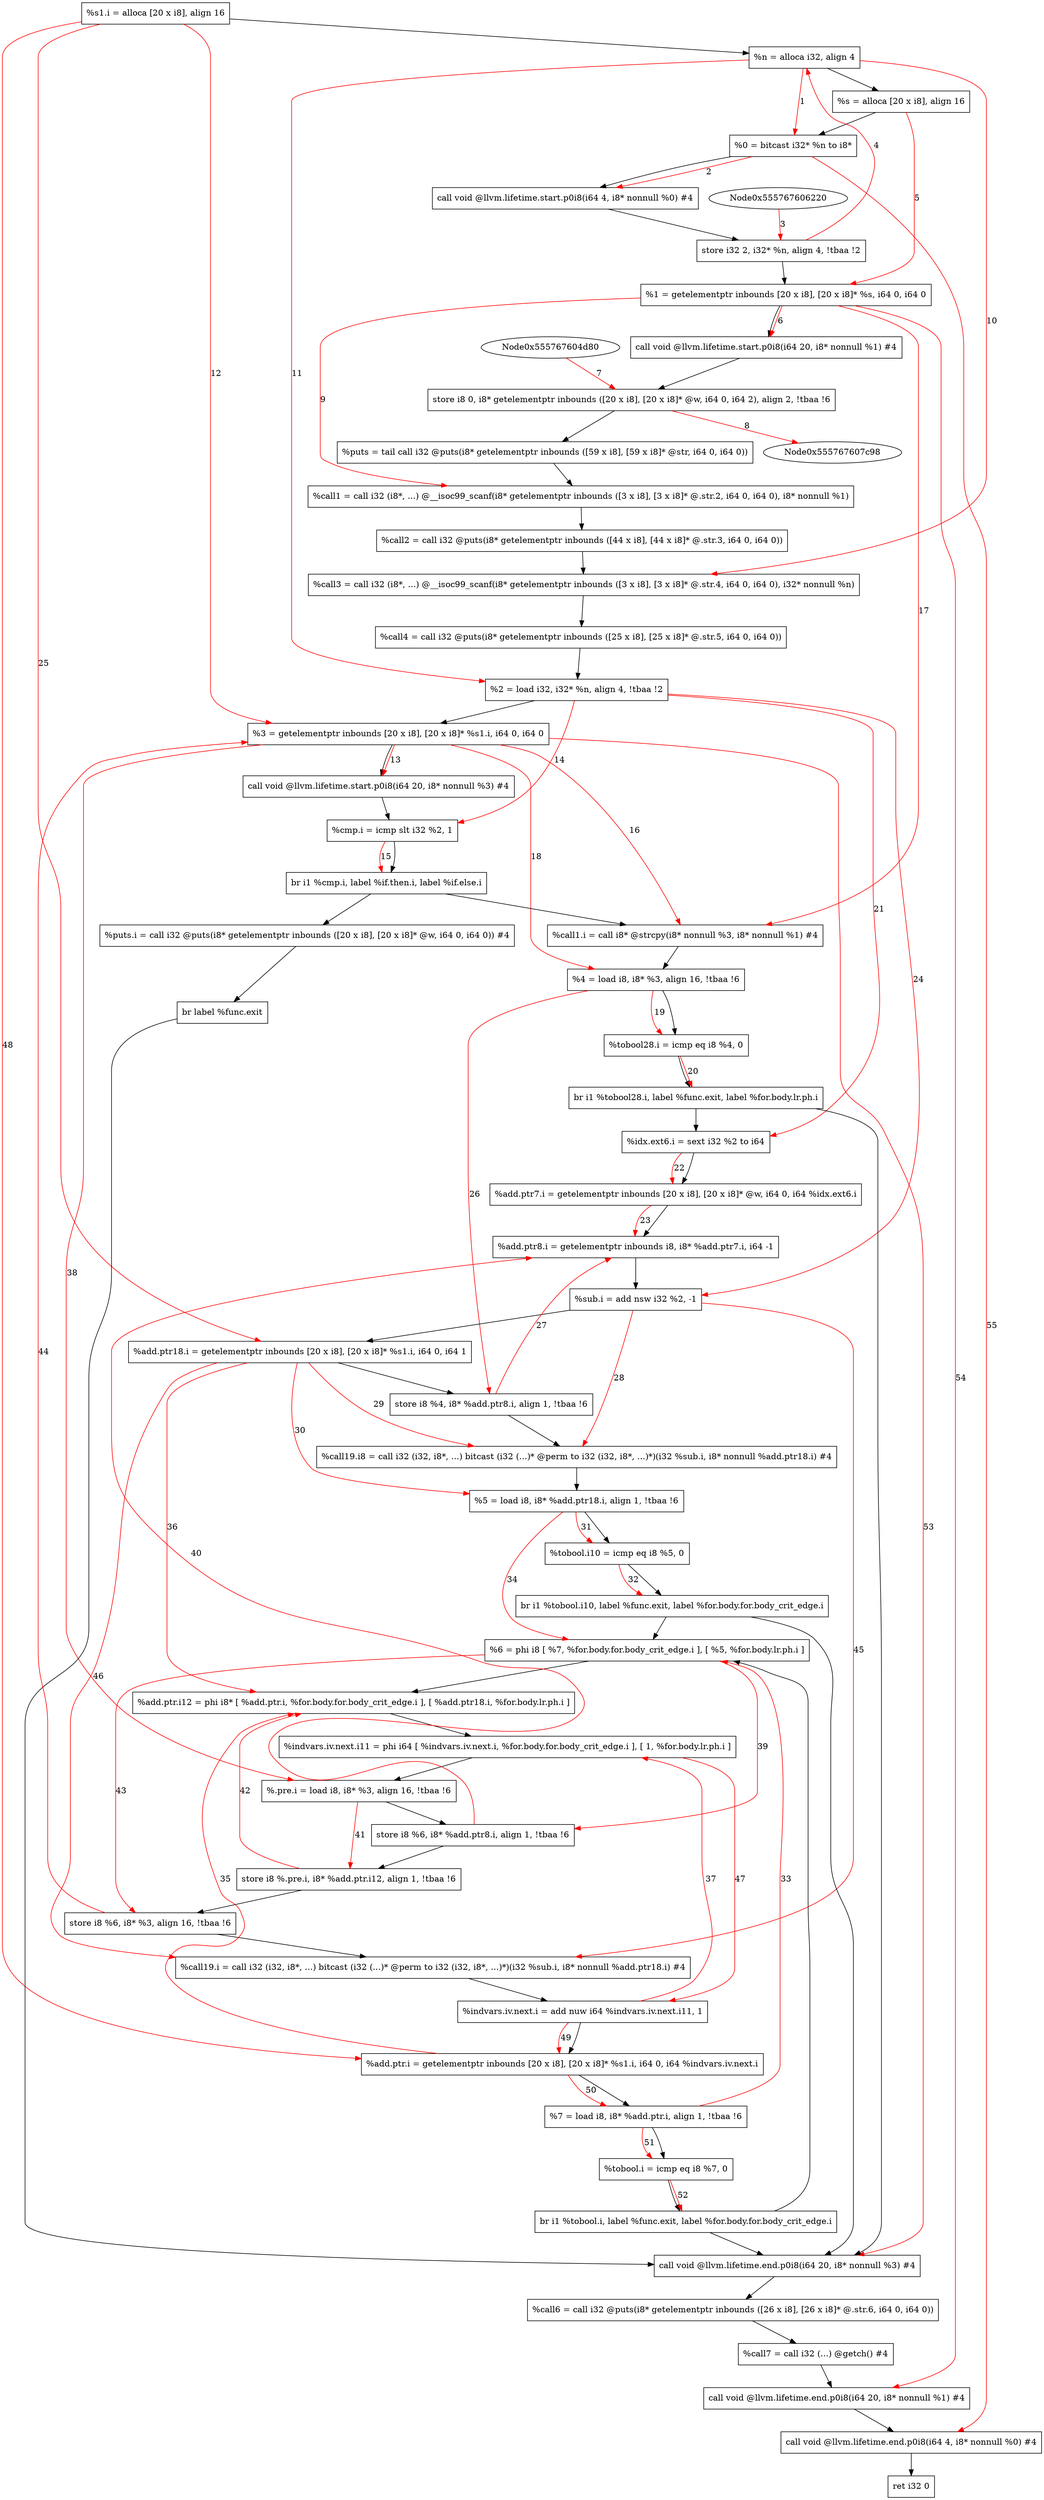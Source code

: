 digraph "CDFG for'main' function" {
	Node0x555767605c58[shape=record, label="  %s1.i = alloca [20 x i8], align 16"]
	Node0x5557676064a8[shape=record, label="  %n = alloca i32, align 4"]
	Node0x5557676076b8[shape=record, label="  %s = alloca [20 x i8], align 16"]
	Node0x555767607738[shape=record, label="  %0 = bitcast i32* %n to i8*"]
	Node0x555767607848[shape=record, label="  call void @llvm.lifetime.start.p0i8(i64 4, i8* nonnull %0) #4"]
	Node0x555767607920[shape=record, label="  store i32 2, i32* %n, align 4, !tbaa !2"]
	Node0x555767607ac8[shape=record, label="  %1 = getelementptr inbounds [20 x i8], [20 x i8]* %s, i64 0, i64 0"]
	Node0x555767607ba8[shape=record, label="  call void @llvm.lifetime.start.p0i8(i64 20, i8* nonnull %1) #4"]
	Node0x555767607d00[shape=record, label="  store i8 0, i8* getelementptr inbounds ([20 x i8], [20 x i8]* @w, i64 0, i64 2), align 2, !tbaa !6"]
	Node0x555767607e00[shape=record, label="  %puts = tail call i32 @puts(i8* getelementptr inbounds ([59 x i8], [59 x i8]* @str, i64 0, i64 0))"]
	Node0x555767608868[shape=record, label="  %call1 = call i32 (i8*, ...) @__isoc99_scanf(i8* getelementptr inbounds ([3 x i8], [3 x i8]* @.str.2, i64 0, i64 0), i8* nonnull %1)"]
	Node0x5557676089e0[shape=record, label="  %call2 = call i32 @puts(i8* getelementptr inbounds ([44 x i8], [44 x i8]* @.str.3, i64 0, i64 0))"]
	Node0x555767608b68[shape=record, label="  %call3 = call i32 (i8*, ...) @__isoc99_scanf(i8* getelementptr inbounds ([3 x i8], [3 x i8]* @.str.4, i64 0, i64 0), i32* nonnull %n)"]
	Node0x555767608ce0[shape=record, label="  %call4 = call i32 @puts(i8* getelementptr inbounds ([25 x i8], [25 x i8]* @.str.5, i64 0, i64 0))"]
	Node0x555767608d98[shape=record, label="  %2 = load i32, i32* %n, align 4, !tbaa !2"]
	Node0x555767609468[shape=record, label="  %3 = getelementptr inbounds [20 x i8], [20 x i8]* %s1.i, i64 0, i64 0"]
	Node0x5557676095a8[shape=record, label="  call void @llvm.lifetime.start.p0i8(i64 20, i8* nonnull %3) #4"]
	Node0x555767609680[shape=record, label="  %cmp.i = icmp slt i32 %2, 1"]
	Node0x555767609868[shape=record, label="  br i1 %cmp.i, label %if.then.i, label %if.else.i"]
	Node0x555767609900[shape=record, label="  %puts.i = call i32 @puts(i8* getelementptr inbounds ([20 x i8], [20 x i8]* @w, i64 0, i64 0)) #4"]
	Node0x555767609bd8[shape=record, label="  br label %func.exit"]
	Node0x555767609d18[shape=record, label="  %call1.i = call i8* @strcpy(i8* nonnull %3, i8* nonnull %1) #4"]
	Node0x5557676097d8[shape=record, label="  %4 = load i8, i8* %3, align 16, !tbaa !6"]
	Node0x555767609e40[shape=record, label="  %tobool28.i = icmp eq i8 %4, 0"]
	Node0x555767609fd8[shape=record, label="  br i1 %tobool28.i, label %func.exit, label %for.body.lr.ph.i"]
	Node0x555767609f48[shape=record, label="  %idx.ext6.i = sext i32 %2 to i64"]
	Node0x55576760a098[shape=record, label="  %add.ptr7.i = getelementptr inbounds [20 x i8], [20 x i8]* @w, i64 0, i64 %idx.ext6.i"]
	Node0x55576760a150[shape=record, label="  %add.ptr8.i = getelementptr inbounds i8, i8* %add.ptr7.i, i64 -1"]
	Node0x55576760a200[shape=record, label="  %sub.i = add nsw i32 %2, -1"]
	Node0x55576760a288[shape=record, label="  %add.ptr18.i = getelementptr inbounds [20 x i8], [20 x i8]* %s1.i, i64 0, i64 1"]
	Node0x55576760a340[shape=record, label="  store i8 %4, i8* %add.ptr8.i, align 1, !tbaa !6"]
	Node0x55576760a3f8[shape=record, label="  %call19.i8 = call i32 (i32, i8*, ...) bitcast (i32 (...)* @perm to i32 (i32, i8*, ...)*)(i32 %sub.i, i8* nonnull %add.ptr18.i) #4"]
	Node0x55576760a508[shape=record, label="  %5 = load i8, i8* %add.ptr18.i, align 1, !tbaa !6"]
	Node0x55576760a580[shape=record, label="  %tobool.i10 = icmp eq i8 %5, 0"]
	Node0x55576760aaa8[shape=record, label="  br i1 %tobool.i10, label %func.exit, label %for.body.for.body_crit_edge.i"]
	Node0x55576760ab68[shape=record, label="  %6 = phi i8 [ %7, %for.body.for.body_crit_edge.i ], [ %5, %for.body.lr.ph.i ]"]
	Node0x55576760ac68[shape=record, label="  %add.ptr.i12 = phi i8* [ %add.ptr.i, %for.body.for.body_crit_edge.i ], [ %add.ptr18.i, %for.body.lr.ph.i ]"]
	Node0x55576760ae28[shape=record, label="  %indvars.iv.next.i11 = phi i64 [ %indvars.iv.next.i, %for.body.for.body_crit_edge.i ], [ 1, %for.body.lr.ph.i ]"]
	Node0x55576760aed8[shape=record, label="  %.pre.i = load i8, i8* %3, align 16, !tbaa !6"]
	Node0x55576760af70[shape=record, label="  store i8 %6, i8* %add.ptr8.i, align 1, !tbaa !6"]
	Node0x55576760aff0[shape=record, label="  store i8 %.pre.i, i8* %add.ptr.i12, align 1, !tbaa !6"]
	Node0x55576760b070[shape=record, label="  store i8 %6, i8* %3, align 16, !tbaa !6"]
	Node0x55576760b128[shape=record, label="  %call19.i = call i32 (i32, i8*, ...) bitcast (i32 (...)* @perm to i32 (i32, i8*, ...)*)(i32 %sub.i, i8* nonnull %add.ptr18.i) #4"]
	Node0x55576760b280[shape=record, label="  %indvars.iv.next.i = add nuw i64 %indvars.iv.next.i11, 1"]
	Node0x55576760b308[shape=record, label="  %add.ptr.i = getelementptr inbounds [20 x i8], [20 x i8]* %s1.i, i64 0, i64 %indvars.iv.next.i"]
	Node0x55576760a9e8[shape=record, label="  %7 = load i8, i8* %add.ptr.i, align 1, !tbaa !6"]
	Node0x55576760b390[shape=record, label="  %tobool.i = icmp eq i8 %7, 0"]
	Node0x55576760b418[shape=record, label="  br i1 %tobool.i, label %func.exit, label %for.body.for.body_crit_edge.i"]
	Node0x55576760b4c8[shape=record, label="  call void @llvm.lifetime.end.p0i8(i64 20, i8* nonnull %3) #4"]
	Node0x55576760b620[shape=record, label="  %call6 = call i32 @puts(i8* getelementptr inbounds ([26 x i8], [26 x i8]* @.str.6, i64 0, i64 0))"]
	Node0x55576760b788[shape=record, label="  %call7 = call i32 (...) @getch() #4"]
	Node0x55576760b8f8[shape=record, label="  call void @llvm.lifetime.end.p0i8(i64 20, i8* nonnull %1) #4"]
	Node0x55576760ba08[shape=record, label="  call void @llvm.lifetime.end.p0i8(i64 4, i8* nonnull %0) #4"]
	Node0x55576760ada8[shape=record, label="  ret i32 0"]
	Node0x555767605c58 -> Node0x5557676064a8
	Node0x5557676064a8 -> Node0x5557676076b8
	Node0x5557676076b8 -> Node0x555767607738
	Node0x555767607738 -> Node0x555767607848
	Node0x555767607848 -> Node0x555767607920
	Node0x555767607920 -> Node0x555767607ac8
	Node0x555767607ac8 -> Node0x555767607ba8
	Node0x555767607ba8 -> Node0x555767607d00
	Node0x555767607d00 -> Node0x555767607e00
	Node0x555767607e00 -> Node0x555767608868
	Node0x555767608868 -> Node0x5557676089e0
	Node0x5557676089e0 -> Node0x555767608b68
	Node0x555767608b68 -> Node0x555767608ce0
	Node0x555767608ce0 -> Node0x555767608d98
	Node0x555767608d98 -> Node0x555767609468
	Node0x555767609468 -> Node0x5557676095a8
	Node0x5557676095a8 -> Node0x555767609680
	Node0x555767609680 -> Node0x555767609868
	Node0x555767609868 -> Node0x555767609900
	Node0x555767609868 -> Node0x555767609d18
	Node0x555767609900 -> Node0x555767609bd8
	Node0x555767609bd8 -> Node0x55576760b4c8
	Node0x555767609d18 -> Node0x5557676097d8
	Node0x5557676097d8 -> Node0x555767609e40
	Node0x555767609e40 -> Node0x555767609fd8
	Node0x555767609fd8 -> Node0x55576760b4c8
	Node0x555767609fd8 -> Node0x555767609f48
	Node0x555767609f48 -> Node0x55576760a098
	Node0x55576760a098 -> Node0x55576760a150
	Node0x55576760a150 -> Node0x55576760a200
	Node0x55576760a200 -> Node0x55576760a288
	Node0x55576760a288 -> Node0x55576760a340
	Node0x55576760a340 -> Node0x55576760a3f8
	Node0x55576760a3f8 -> Node0x55576760a508
	Node0x55576760a508 -> Node0x55576760a580
	Node0x55576760a580 -> Node0x55576760aaa8
	Node0x55576760aaa8 -> Node0x55576760b4c8
	Node0x55576760aaa8 -> Node0x55576760ab68
	Node0x55576760ab68 -> Node0x55576760ac68
	Node0x55576760ac68 -> Node0x55576760ae28
	Node0x55576760ae28 -> Node0x55576760aed8
	Node0x55576760aed8 -> Node0x55576760af70
	Node0x55576760af70 -> Node0x55576760aff0
	Node0x55576760aff0 -> Node0x55576760b070
	Node0x55576760b070 -> Node0x55576760b128
	Node0x55576760b128 -> Node0x55576760b280
	Node0x55576760b280 -> Node0x55576760b308
	Node0x55576760b308 -> Node0x55576760a9e8
	Node0x55576760a9e8 -> Node0x55576760b390
	Node0x55576760b390 -> Node0x55576760b418
	Node0x55576760b418 -> Node0x55576760b4c8
	Node0x55576760b418 -> Node0x55576760ab68
	Node0x55576760b4c8 -> Node0x55576760b620
	Node0x55576760b620 -> Node0x55576760b788
	Node0x55576760b788 -> Node0x55576760b8f8
	Node0x55576760b8f8 -> Node0x55576760ba08
	Node0x55576760ba08 -> Node0x55576760ada8
edge [color=red]
	Node0x5557676064a8 -> Node0x555767607738[label="1"]
	Node0x555767607738 -> Node0x555767607848[label="2"]
	Node0x555767606220 -> Node0x555767607920[label="3"]
	Node0x555767607920 -> Node0x5557676064a8[label="4"]
	Node0x5557676076b8 -> Node0x555767607ac8[label="5"]
	Node0x555767607ac8 -> Node0x555767607ba8[label="6"]
	Node0x555767604d80 -> Node0x555767607d00[label="7"]
	Node0x555767607d00 -> Node0x555767607c98[label="8"]
	Node0x555767607ac8 -> Node0x555767608868[label="9"]
	Node0x5557676064a8 -> Node0x555767608b68[label="10"]
	Node0x5557676064a8 -> Node0x555767608d98[label="11"]
	Node0x555767605c58 -> Node0x555767609468[label="12"]
	Node0x555767609468 -> Node0x5557676095a8[label="13"]
	Node0x555767608d98 -> Node0x555767609680[label="14"]
	Node0x555767609680 -> Node0x555767609868[label="15"]
	Node0x555767609468 -> Node0x555767609d18[label="16"]
	Node0x555767607ac8 -> Node0x555767609d18[label="17"]
	Node0x555767609468 -> Node0x5557676097d8[label="18"]
	Node0x5557676097d8 -> Node0x555767609e40[label="19"]
	Node0x555767609e40 -> Node0x555767609fd8[label="20"]
	Node0x555767608d98 -> Node0x555767609f48[label="21"]
	Node0x555767609f48 -> Node0x55576760a098[label="22"]
	Node0x55576760a098 -> Node0x55576760a150[label="23"]
	Node0x555767608d98 -> Node0x55576760a200[label="24"]
	Node0x555767605c58 -> Node0x55576760a288[label="25"]
	Node0x5557676097d8 -> Node0x55576760a340[label="26"]
	Node0x55576760a340 -> Node0x55576760a150[label="27"]
	Node0x55576760a200 -> Node0x55576760a3f8[label="28"]
	Node0x55576760a288 -> Node0x55576760a3f8[label="29"]
	Node0x55576760a288 -> Node0x55576760a508[label="30"]
	Node0x55576760a508 -> Node0x55576760a580[label="31"]
	Node0x55576760a580 -> Node0x55576760aaa8[label="32"]
	Node0x55576760a9e8 -> Node0x55576760ab68[label="33"]
	Node0x55576760a508 -> Node0x55576760ab68[label="34"]
	Node0x55576760b308 -> Node0x55576760ac68[label="35"]
	Node0x55576760a288 -> Node0x55576760ac68[label="36"]
	Node0x55576760b280 -> Node0x55576760ae28[label="37"]
	Node0x555767609468 -> Node0x55576760aed8[label="38"]
	Node0x55576760ab68 -> Node0x55576760af70[label="39"]
	Node0x55576760af70 -> Node0x55576760a150[label="40"]
	Node0x55576760aed8 -> Node0x55576760aff0[label="41"]
	Node0x55576760aff0 -> Node0x55576760ac68[label="42"]
	Node0x55576760ab68 -> Node0x55576760b070[label="43"]
	Node0x55576760b070 -> Node0x555767609468[label="44"]
	Node0x55576760a200 -> Node0x55576760b128[label="45"]
	Node0x55576760a288 -> Node0x55576760b128[label="46"]
	Node0x55576760ae28 -> Node0x55576760b280[label="47"]
	Node0x555767605c58 -> Node0x55576760b308[label="48"]
	Node0x55576760b280 -> Node0x55576760b308[label="49"]
	Node0x55576760b308 -> Node0x55576760a9e8[label="50"]
	Node0x55576760a9e8 -> Node0x55576760b390[label="51"]
	Node0x55576760b390 -> Node0x55576760b418[label="52"]
	Node0x555767609468 -> Node0x55576760b4c8[label="53"]
	Node0x555767607ac8 -> Node0x55576760b8f8[label="54"]
	Node0x555767607738 -> Node0x55576760ba08[label="55"]
}
